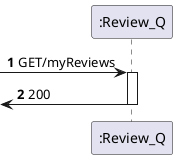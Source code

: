 @startuml
'https://plantuml.com/sequence-diagram

autonumber

participant ":Review_Q" as rev

-> rev: GET/myReviews
activate rev
[<- rev: 200
deactivate rev

@enduml